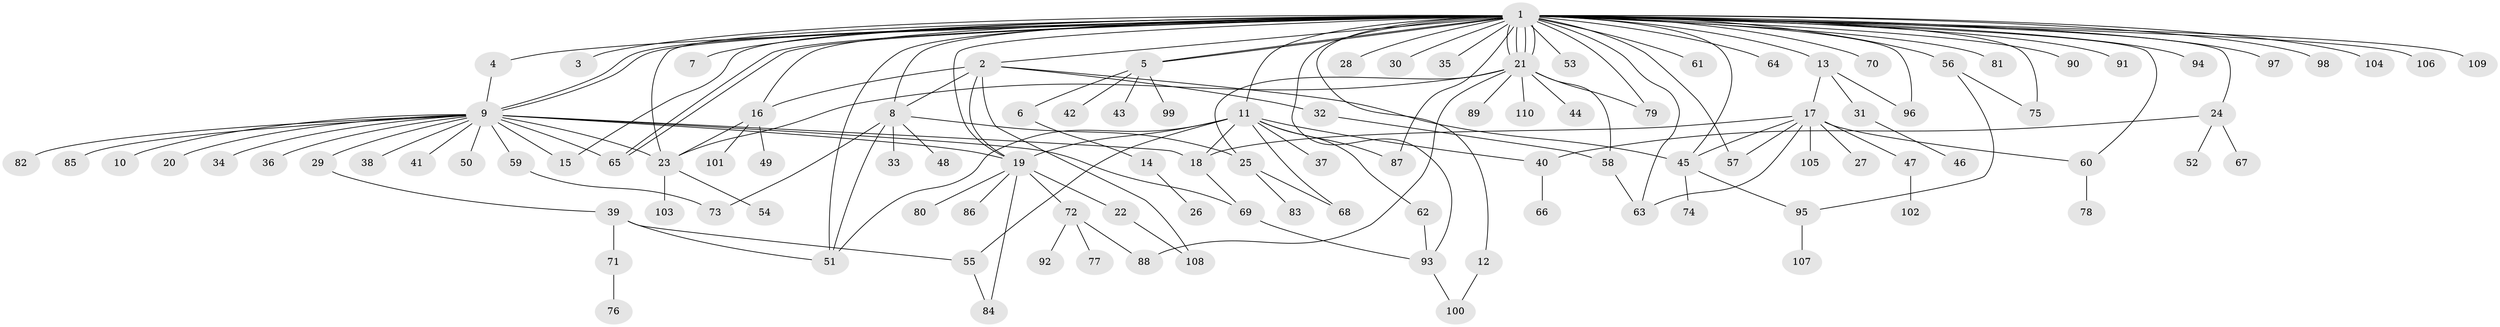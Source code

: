 // Generated by graph-tools (version 1.1) at 2025/35/03/09/25 02:35:46]
// undirected, 110 vertices, 155 edges
graph export_dot {
graph [start="1"]
  node [color=gray90,style=filled];
  1;
  2;
  3;
  4;
  5;
  6;
  7;
  8;
  9;
  10;
  11;
  12;
  13;
  14;
  15;
  16;
  17;
  18;
  19;
  20;
  21;
  22;
  23;
  24;
  25;
  26;
  27;
  28;
  29;
  30;
  31;
  32;
  33;
  34;
  35;
  36;
  37;
  38;
  39;
  40;
  41;
  42;
  43;
  44;
  45;
  46;
  47;
  48;
  49;
  50;
  51;
  52;
  53;
  54;
  55;
  56;
  57;
  58;
  59;
  60;
  61;
  62;
  63;
  64;
  65;
  66;
  67;
  68;
  69;
  70;
  71;
  72;
  73;
  74;
  75;
  76;
  77;
  78;
  79;
  80;
  81;
  82;
  83;
  84;
  85;
  86;
  87;
  88;
  89;
  90;
  91;
  92;
  93;
  94;
  95;
  96;
  97;
  98;
  99;
  100;
  101;
  102;
  103;
  104;
  105;
  106;
  107;
  108;
  109;
  110;
  1 -- 2;
  1 -- 3;
  1 -- 4;
  1 -- 5;
  1 -- 5;
  1 -- 7;
  1 -- 8;
  1 -- 9;
  1 -- 9;
  1 -- 11;
  1 -- 12;
  1 -- 13;
  1 -- 15;
  1 -- 16;
  1 -- 19;
  1 -- 21;
  1 -- 21;
  1 -- 21;
  1 -- 21;
  1 -- 23;
  1 -- 24;
  1 -- 28;
  1 -- 30;
  1 -- 35;
  1 -- 45;
  1 -- 51;
  1 -- 53;
  1 -- 56;
  1 -- 57;
  1 -- 60;
  1 -- 61;
  1 -- 63;
  1 -- 64;
  1 -- 65;
  1 -- 65;
  1 -- 70;
  1 -- 75;
  1 -- 79;
  1 -- 81;
  1 -- 87;
  1 -- 90;
  1 -- 91;
  1 -- 93;
  1 -- 94;
  1 -- 96;
  1 -- 97;
  1 -- 98;
  1 -- 104;
  1 -- 106;
  1 -- 109;
  2 -- 8;
  2 -- 16;
  2 -- 19;
  2 -- 32;
  2 -- 45;
  2 -- 108;
  4 -- 9;
  5 -- 6;
  5 -- 42;
  5 -- 43;
  5 -- 99;
  6 -- 14;
  8 -- 25;
  8 -- 33;
  8 -- 48;
  8 -- 51;
  8 -- 73;
  9 -- 10;
  9 -- 15;
  9 -- 18;
  9 -- 19;
  9 -- 20;
  9 -- 23;
  9 -- 29;
  9 -- 34;
  9 -- 36;
  9 -- 38;
  9 -- 41;
  9 -- 50;
  9 -- 59;
  9 -- 65;
  9 -- 69;
  9 -- 82;
  9 -- 85;
  11 -- 18;
  11 -- 19;
  11 -- 37;
  11 -- 40;
  11 -- 51;
  11 -- 55;
  11 -- 62;
  11 -- 68;
  11 -- 87;
  12 -- 100;
  13 -- 17;
  13 -- 31;
  13 -- 96;
  14 -- 26;
  16 -- 23;
  16 -- 49;
  16 -- 101;
  17 -- 18;
  17 -- 27;
  17 -- 45;
  17 -- 47;
  17 -- 57;
  17 -- 60;
  17 -- 63;
  17 -- 105;
  18 -- 69;
  19 -- 22;
  19 -- 72;
  19 -- 80;
  19 -- 84;
  19 -- 86;
  21 -- 23;
  21 -- 25;
  21 -- 44;
  21 -- 58;
  21 -- 79;
  21 -- 88;
  21 -- 89;
  21 -- 110;
  22 -- 108;
  23 -- 54;
  23 -- 103;
  24 -- 40;
  24 -- 52;
  24 -- 67;
  25 -- 68;
  25 -- 83;
  29 -- 39;
  31 -- 46;
  32 -- 58;
  39 -- 51;
  39 -- 55;
  39 -- 71;
  40 -- 66;
  45 -- 74;
  45 -- 95;
  47 -- 102;
  55 -- 84;
  56 -- 75;
  56 -- 95;
  58 -- 63;
  59 -- 73;
  60 -- 78;
  62 -- 93;
  69 -- 93;
  71 -- 76;
  72 -- 77;
  72 -- 88;
  72 -- 92;
  93 -- 100;
  95 -- 107;
}
